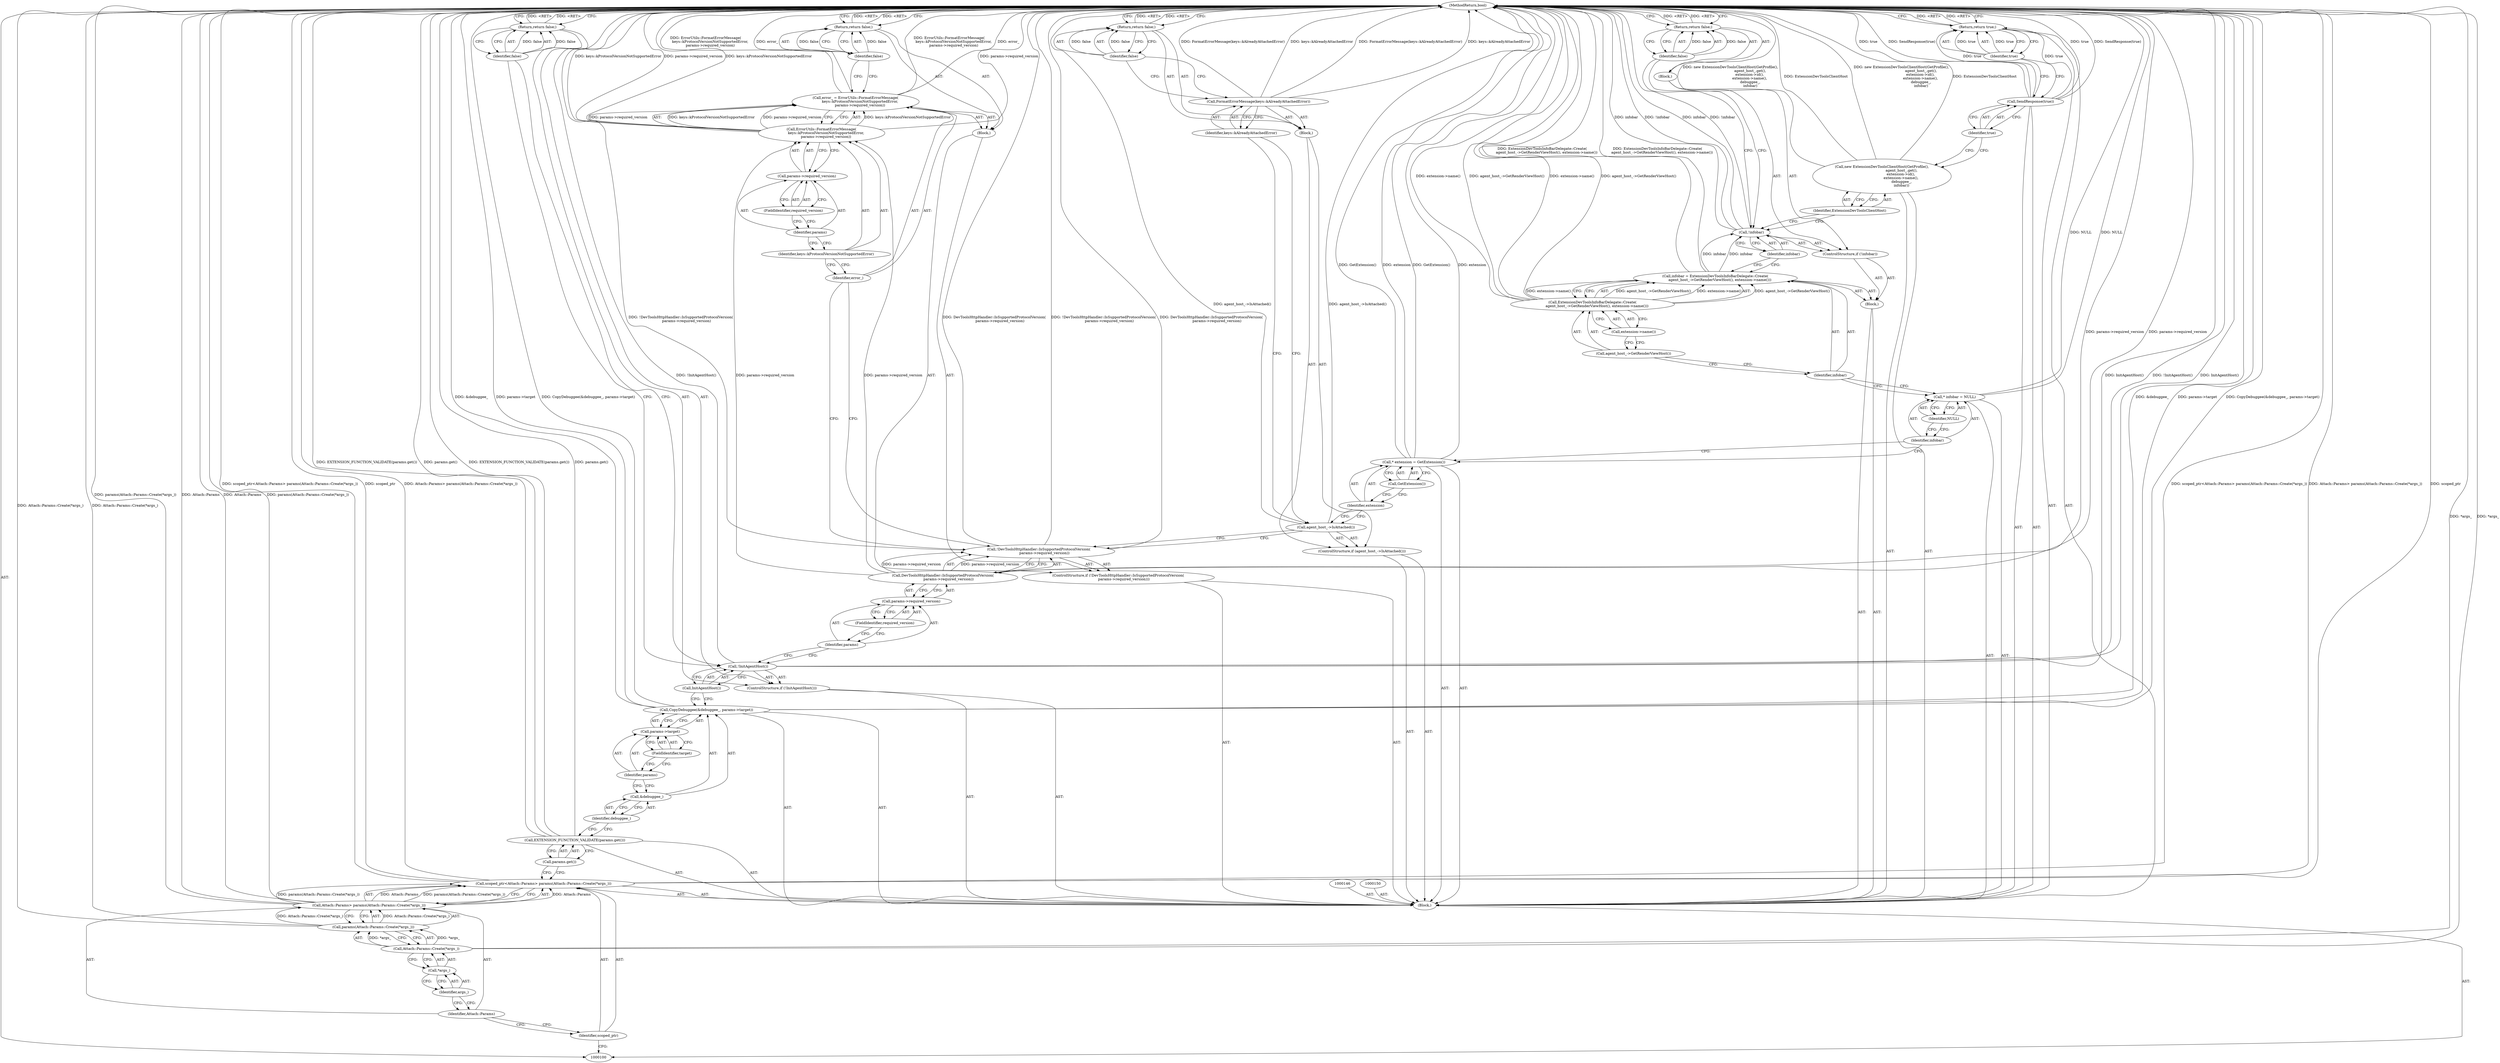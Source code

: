 digraph "0_Chrome_684a212a93141908bcc10f4bc57f3edb53d2d21f_0" {
"1000172" [label="(MethodReturn,bool)"];
"1000101" [label="(Block,)"];
"1000126" [label="(Call,params->required_version)"];
"1000127" [label="(Identifier,params)"];
"1000128" [label="(FieldIdentifier,required_version)"];
"1000129" [label="(Block,)"];
"1000132" [label="(Call,ErrorUtils::FormatErrorMessage(\n        keys::kProtocolVersionNotSupportedError,\n        params->required_version))"];
"1000130" [label="(Call,error_ = ErrorUtils::FormatErrorMessage(\n        keys::kProtocolVersionNotSupportedError,\n        params->required_version))"];
"1000131" [label="(Identifier,error_)"];
"1000133" [label="(Identifier,keys::kProtocolVersionNotSupportedError)"];
"1000136" [label="(FieldIdentifier,required_version)"];
"1000134" [label="(Call,params->required_version)"];
"1000135" [label="(Identifier,params)"];
"1000138" [label="(Identifier,false)"];
"1000137" [label="(Return,return false;)"];
"1000139" [label="(ControlStructure,if (agent_host_->IsAttached()))"];
"1000141" [label="(Block,)"];
"1000140" [label="(Call,agent_host_->IsAttached())"];
"1000143" [label="(Identifier,keys::kAlreadyAttachedError)"];
"1000142" [label="(Call,FormatErrorMessage(keys::kAlreadyAttachedError))"];
"1000145" [label="(Identifier,false)"];
"1000144" [label="(Return,return false;)"];
"1000104" [label="(Call,Attach::Params> params(Attach::Params::Create(*args_)))"];
"1000105" [label="(Identifier,Attach::Params)"];
"1000102" [label="(Call,scoped_ptr<Attach::Params> params(Attach::Params::Create(*args_)))"];
"1000103" [label="(Identifier,scoped_ptr)"];
"1000106" [label="(Call,params(Attach::Params::Create(*args_)))"];
"1000107" [label="(Call,Attach::Params::Create(*args_))"];
"1000108" [label="(Call,*args_)"];
"1000109" [label="(Identifier,args_)"];
"1000147" [label="(Call,* extension = GetExtension())"];
"1000148" [label="(Identifier,extension)"];
"1000149" [label="(Call,GetExtension())"];
"1000151" [label="(Call,* infobar = NULL)"];
"1000152" [label="(Identifier,infobar)"];
"1000153" [label="(Identifier,NULL)"];
"1000154" [label="(Block,)"];
"1000157" [label="(Call,ExtensionDevToolsInfoBarDelegate::Create(\n        agent_host_->GetRenderViewHost(), extension->name()))"];
"1000155" [label="(Call,infobar = ExtensionDevToolsInfoBarDelegate::Create(\n        agent_host_->GetRenderViewHost(), extension->name()))"];
"1000156" [label="(Identifier,infobar)"];
"1000159" [label="(Call,extension->name())"];
"1000158" [label="(Call,agent_host_->GetRenderViewHost())"];
"1000162" [label="(Identifier,infobar)"];
"1000163" [label="(Block,)"];
"1000160" [label="(ControlStructure,if (!infobar))"];
"1000161" [label="(Call,!infobar)"];
"1000110" [label="(Call,EXTENSION_FUNCTION_VALIDATE(params.get()))"];
"1000111" [label="(Call,params.get())"];
"1000165" [label="(Identifier,false)"];
"1000164" [label="(Return,return false;)"];
"1000166" [label="(Call,new ExtensionDevToolsClientHost(GetProfile(),\n                                   agent_host_.get(),\n                                  extension->id(),\n                                  extension->name(),\n                                   debuggee_,\n                                   infobar))"];
"1000167" [label="(Identifier,ExtensionDevToolsClientHost)"];
"1000169" [label="(Identifier,true)"];
"1000168" [label="(Call,SendResponse(true))"];
"1000170" [label="(Return,return true;)"];
"1000171" [label="(Identifier,true)"];
"1000113" [label="(Call,&debuggee_)"];
"1000114" [label="(Identifier,debuggee_)"];
"1000112" [label="(Call,CopyDebuggee(&debuggee_, params->target))"];
"1000115" [label="(Call,params->target)"];
"1000116" [label="(Identifier,params)"];
"1000117" [label="(FieldIdentifier,target)"];
"1000118" [label="(ControlStructure,if (!InitAgentHost()))"];
"1000119" [label="(Call,!InitAgentHost())"];
"1000120" [label="(Call,InitAgentHost())"];
"1000122" [label="(Identifier,false)"];
"1000121" [label="(Return,return false;)"];
"1000123" [label="(ControlStructure,if (!DevToolsHttpHandler::IsSupportedProtocolVersion(\n          params->required_version)))"];
"1000124" [label="(Call,!DevToolsHttpHandler::IsSupportedProtocolVersion(\n          params->required_version))"];
"1000125" [label="(Call,DevToolsHttpHandler::IsSupportedProtocolVersion(\n          params->required_version))"];
"1000172" -> "1000100"  [label="AST: "];
"1000172" -> "1000121"  [label="CFG: "];
"1000172" -> "1000137"  [label="CFG: "];
"1000172" -> "1000144"  [label="CFG: "];
"1000172" -> "1000164"  [label="CFG: "];
"1000172" -> "1000170"  [label="CFG: "];
"1000144" -> "1000172"  [label="DDG: <RET>"];
"1000121" -> "1000172"  [label="DDG: <RET>"];
"1000137" -> "1000172"  [label="DDG: <RET>"];
"1000157" -> "1000172"  [label="DDG: extension->name()"];
"1000157" -> "1000172"  [label="DDG: agent_host_->GetRenderViewHost()"];
"1000142" -> "1000172"  [label="DDG: FormatErrorMessage(keys::kAlreadyAttachedError)"];
"1000142" -> "1000172"  [label="DDG: keys::kAlreadyAttachedError"];
"1000124" -> "1000172"  [label="DDG: DevToolsHttpHandler::IsSupportedProtocolVersion(\n          params->required_version)"];
"1000124" -> "1000172"  [label="DDG: !DevToolsHttpHandler::IsSupportedProtocolVersion(\n          params->required_version)"];
"1000107" -> "1000172"  [label="DDG: *args_"];
"1000168" -> "1000172"  [label="DDG: true"];
"1000168" -> "1000172"  [label="DDG: SendResponse(true)"];
"1000155" -> "1000172"  [label="DDG: ExtensionDevToolsInfoBarDelegate::Create(\n        agent_host_->GetRenderViewHost(), extension->name())"];
"1000102" -> "1000172"  [label="DDG: Attach::Params> params(Attach::Params::Create(*args_))"];
"1000102" -> "1000172"  [label="DDG: scoped_ptr"];
"1000102" -> "1000172"  [label="DDG: scoped_ptr<Attach::Params> params(Attach::Params::Create(*args_))"];
"1000104" -> "1000172"  [label="DDG: Attach::Params"];
"1000104" -> "1000172"  [label="DDG: params(Attach::Params::Create(*args_))"];
"1000130" -> "1000172"  [label="DDG: ErrorUtils::FormatErrorMessage(\n        keys::kProtocolVersionNotSupportedError,\n        params->required_version)"];
"1000130" -> "1000172"  [label="DDG: error_"];
"1000112" -> "1000172"  [label="DDG: params->target"];
"1000112" -> "1000172"  [label="DDG: CopyDebuggee(&debuggee_, params->target)"];
"1000112" -> "1000172"  [label="DDG: &debuggee_"];
"1000151" -> "1000172"  [label="DDG: NULL"];
"1000119" -> "1000172"  [label="DDG: !InitAgentHost()"];
"1000119" -> "1000172"  [label="DDG: InitAgentHost()"];
"1000161" -> "1000172"  [label="DDG: infobar"];
"1000161" -> "1000172"  [label="DDG: !infobar"];
"1000125" -> "1000172"  [label="DDG: params->required_version"];
"1000106" -> "1000172"  [label="DDG: Attach::Params::Create(*args_)"];
"1000166" -> "1000172"  [label="DDG: new ExtensionDevToolsClientHost(GetProfile(),\n                                   agent_host_.get(),\n                                  extension->id(),\n                                  extension->name(),\n                                   debuggee_,\n                                   infobar)"];
"1000166" -> "1000172"  [label="DDG: ExtensionDevToolsClientHost"];
"1000140" -> "1000172"  [label="DDG: agent_host_->IsAttached()"];
"1000132" -> "1000172"  [label="DDG: params->required_version"];
"1000132" -> "1000172"  [label="DDG: keys::kProtocolVersionNotSupportedError"];
"1000147" -> "1000172"  [label="DDG: GetExtension()"];
"1000147" -> "1000172"  [label="DDG: extension"];
"1000110" -> "1000172"  [label="DDG: EXTENSION_FUNCTION_VALIDATE(params.get())"];
"1000110" -> "1000172"  [label="DDG: params.get()"];
"1000170" -> "1000172"  [label="DDG: <RET>"];
"1000164" -> "1000172"  [label="DDG: <RET>"];
"1000101" -> "1000100"  [label="AST: "];
"1000102" -> "1000101"  [label="AST: "];
"1000110" -> "1000101"  [label="AST: "];
"1000112" -> "1000101"  [label="AST: "];
"1000118" -> "1000101"  [label="AST: "];
"1000123" -> "1000101"  [label="AST: "];
"1000139" -> "1000101"  [label="AST: "];
"1000146" -> "1000101"  [label="AST: "];
"1000147" -> "1000101"  [label="AST: "];
"1000150" -> "1000101"  [label="AST: "];
"1000151" -> "1000101"  [label="AST: "];
"1000154" -> "1000101"  [label="AST: "];
"1000166" -> "1000101"  [label="AST: "];
"1000168" -> "1000101"  [label="AST: "];
"1000170" -> "1000101"  [label="AST: "];
"1000126" -> "1000125"  [label="AST: "];
"1000126" -> "1000128"  [label="CFG: "];
"1000127" -> "1000126"  [label="AST: "];
"1000128" -> "1000126"  [label="AST: "];
"1000125" -> "1000126"  [label="CFG: "];
"1000127" -> "1000126"  [label="AST: "];
"1000127" -> "1000119"  [label="CFG: "];
"1000128" -> "1000127"  [label="CFG: "];
"1000128" -> "1000126"  [label="AST: "];
"1000128" -> "1000127"  [label="CFG: "];
"1000126" -> "1000128"  [label="CFG: "];
"1000129" -> "1000123"  [label="AST: "];
"1000130" -> "1000129"  [label="AST: "];
"1000137" -> "1000129"  [label="AST: "];
"1000132" -> "1000130"  [label="AST: "];
"1000132" -> "1000134"  [label="CFG: "];
"1000133" -> "1000132"  [label="AST: "];
"1000134" -> "1000132"  [label="AST: "];
"1000130" -> "1000132"  [label="CFG: "];
"1000132" -> "1000172"  [label="DDG: params->required_version"];
"1000132" -> "1000172"  [label="DDG: keys::kProtocolVersionNotSupportedError"];
"1000132" -> "1000130"  [label="DDG: keys::kProtocolVersionNotSupportedError"];
"1000132" -> "1000130"  [label="DDG: params->required_version"];
"1000125" -> "1000132"  [label="DDG: params->required_version"];
"1000130" -> "1000129"  [label="AST: "];
"1000130" -> "1000132"  [label="CFG: "];
"1000131" -> "1000130"  [label="AST: "];
"1000132" -> "1000130"  [label="AST: "];
"1000138" -> "1000130"  [label="CFG: "];
"1000130" -> "1000172"  [label="DDG: ErrorUtils::FormatErrorMessage(\n        keys::kProtocolVersionNotSupportedError,\n        params->required_version)"];
"1000130" -> "1000172"  [label="DDG: error_"];
"1000132" -> "1000130"  [label="DDG: keys::kProtocolVersionNotSupportedError"];
"1000132" -> "1000130"  [label="DDG: params->required_version"];
"1000131" -> "1000130"  [label="AST: "];
"1000131" -> "1000124"  [label="CFG: "];
"1000133" -> "1000131"  [label="CFG: "];
"1000133" -> "1000132"  [label="AST: "];
"1000133" -> "1000131"  [label="CFG: "];
"1000135" -> "1000133"  [label="CFG: "];
"1000136" -> "1000134"  [label="AST: "];
"1000136" -> "1000135"  [label="CFG: "];
"1000134" -> "1000136"  [label="CFG: "];
"1000134" -> "1000132"  [label="AST: "];
"1000134" -> "1000136"  [label="CFG: "];
"1000135" -> "1000134"  [label="AST: "];
"1000136" -> "1000134"  [label="AST: "];
"1000132" -> "1000134"  [label="CFG: "];
"1000135" -> "1000134"  [label="AST: "];
"1000135" -> "1000133"  [label="CFG: "];
"1000136" -> "1000135"  [label="CFG: "];
"1000138" -> "1000137"  [label="AST: "];
"1000138" -> "1000130"  [label="CFG: "];
"1000137" -> "1000138"  [label="CFG: "];
"1000138" -> "1000137"  [label="DDG: false"];
"1000137" -> "1000129"  [label="AST: "];
"1000137" -> "1000138"  [label="CFG: "];
"1000138" -> "1000137"  [label="AST: "];
"1000172" -> "1000137"  [label="CFG: "];
"1000137" -> "1000172"  [label="DDG: <RET>"];
"1000138" -> "1000137"  [label="DDG: false"];
"1000139" -> "1000101"  [label="AST: "];
"1000140" -> "1000139"  [label="AST: "];
"1000141" -> "1000139"  [label="AST: "];
"1000141" -> "1000139"  [label="AST: "];
"1000142" -> "1000141"  [label="AST: "];
"1000144" -> "1000141"  [label="AST: "];
"1000140" -> "1000139"  [label="AST: "];
"1000140" -> "1000124"  [label="CFG: "];
"1000143" -> "1000140"  [label="CFG: "];
"1000148" -> "1000140"  [label="CFG: "];
"1000140" -> "1000172"  [label="DDG: agent_host_->IsAttached()"];
"1000143" -> "1000142"  [label="AST: "];
"1000143" -> "1000140"  [label="CFG: "];
"1000142" -> "1000143"  [label="CFG: "];
"1000142" -> "1000141"  [label="AST: "];
"1000142" -> "1000143"  [label="CFG: "];
"1000143" -> "1000142"  [label="AST: "];
"1000145" -> "1000142"  [label="CFG: "];
"1000142" -> "1000172"  [label="DDG: FormatErrorMessage(keys::kAlreadyAttachedError)"];
"1000142" -> "1000172"  [label="DDG: keys::kAlreadyAttachedError"];
"1000145" -> "1000144"  [label="AST: "];
"1000145" -> "1000142"  [label="CFG: "];
"1000144" -> "1000145"  [label="CFG: "];
"1000145" -> "1000144"  [label="DDG: false"];
"1000144" -> "1000141"  [label="AST: "];
"1000144" -> "1000145"  [label="CFG: "];
"1000145" -> "1000144"  [label="AST: "];
"1000172" -> "1000144"  [label="CFG: "];
"1000144" -> "1000172"  [label="DDG: <RET>"];
"1000145" -> "1000144"  [label="DDG: false"];
"1000104" -> "1000102"  [label="AST: "];
"1000104" -> "1000106"  [label="CFG: "];
"1000105" -> "1000104"  [label="AST: "];
"1000106" -> "1000104"  [label="AST: "];
"1000102" -> "1000104"  [label="CFG: "];
"1000104" -> "1000172"  [label="DDG: Attach::Params"];
"1000104" -> "1000172"  [label="DDG: params(Attach::Params::Create(*args_))"];
"1000104" -> "1000102"  [label="DDG: Attach::Params"];
"1000104" -> "1000102"  [label="DDG: params(Attach::Params::Create(*args_))"];
"1000106" -> "1000104"  [label="DDG: Attach::Params::Create(*args_)"];
"1000105" -> "1000104"  [label="AST: "];
"1000105" -> "1000103"  [label="CFG: "];
"1000109" -> "1000105"  [label="CFG: "];
"1000102" -> "1000101"  [label="AST: "];
"1000102" -> "1000104"  [label="CFG: "];
"1000103" -> "1000102"  [label="AST: "];
"1000104" -> "1000102"  [label="AST: "];
"1000111" -> "1000102"  [label="CFG: "];
"1000102" -> "1000172"  [label="DDG: Attach::Params> params(Attach::Params::Create(*args_))"];
"1000102" -> "1000172"  [label="DDG: scoped_ptr"];
"1000102" -> "1000172"  [label="DDG: scoped_ptr<Attach::Params> params(Attach::Params::Create(*args_))"];
"1000104" -> "1000102"  [label="DDG: Attach::Params"];
"1000104" -> "1000102"  [label="DDG: params(Attach::Params::Create(*args_))"];
"1000103" -> "1000102"  [label="AST: "];
"1000103" -> "1000100"  [label="CFG: "];
"1000105" -> "1000103"  [label="CFG: "];
"1000106" -> "1000104"  [label="AST: "];
"1000106" -> "1000107"  [label="CFG: "];
"1000107" -> "1000106"  [label="AST: "];
"1000104" -> "1000106"  [label="CFG: "];
"1000106" -> "1000172"  [label="DDG: Attach::Params::Create(*args_)"];
"1000106" -> "1000104"  [label="DDG: Attach::Params::Create(*args_)"];
"1000107" -> "1000106"  [label="DDG: *args_"];
"1000107" -> "1000106"  [label="AST: "];
"1000107" -> "1000108"  [label="CFG: "];
"1000108" -> "1000107"  [label="AST: "];
"1000106" -> "1000107"  [label="CFG: "];
"1000107" -> "1000172"  [label="DDG: *args_"];
"1000107" -> "1000106"  [label="DDG: *args_"];
"1000108" -> "1000107"  [label="AST: "];
"1000108" -> "1000109"  [label="CFG: "];
"1000109" -> "1000108"  [label="AST: "];
"1000107" -> "1000108"  [label="CFG: "];
"1000109" -> "1000108"  [label="AST: "];
"1000109" -> "1000105"  [label="CFG: "];
"1000108" -> "1000109"  [label="CFG: "];
"1000147" -> "1000101"  [label="AST: "];
"1000147" -> "1000149"  [label="CFG: "];
"1000148" -> "1000147"  [label="AST: "];
"1000149" -> "1000147"  [label="AST: "];
"1000152" -> "1000147"  [label="CFG: "];
"1000147" -> "1000172"  [label="DDG: GetExtension()"];
"1000147" -> "1000172"  [label="DDG: extension"];
"1000148" -> "1000147"  [label="AST: "];
"1000148" -> "1000140"  [label="CFG: "];
"1000149" -> "1000148"  [label="CFG: "];
"1000149" -> "1000147"  [label="AST: "];
"1000149" -> "1000148"  [label="CFG: "];
"1000147" -> "1000149"  [label="CFG: "];
"1000151" -> "1000101"  [label="AST: "];
"1000151" -> "1000153"  [label="CFG: "];
"1000152" -> "1000151"  [label="AST: "];
"1000153" -> "1000151"  [label="AST: "];
"1000156" -> "1000151"  [label="CFG: "];
"1000151" -> "1000172"  [label="DDG: NULL"];
"1000152" -> "1000151"  [label="AST: "];
"1000152" -> "1000147"  [label="CFG: "];
"1000153" -> "1000152"  [label="CFG: "];
"1000153" -> "1000151"  [label="AST: "];
"1000153" -> "1000152"  [label="CFG: "];
"1000151" -> "1000153"  [label="CFG: "];
"1000154" -> "1000101"  [label="AST: "];
"1000155" -> "1000154"  [label="AST: "];
"1000160" -> "1000154"  [label="AST: "];
"1000157" -> "1000155"  [label="AST: "];
"1000157" -> "1000159"  [label="CFG: "];
"1000158" -> "1000157"  [label="AST: "];
"1000159" -> "1000157"  [label="AST: "];
"1000155" -> "1000157"  [label="CFG: "];
"1000157" -> "1000172"  [label="DDG: extension->name()"];
"1000157" -> "1000172"  [label="DDG: agent_host_->GetRenderViewHost()"];
"1000157" -> "1000155"  [label="DDG: agent_host_->GetRenderViewHost()"];
"1000157" -> "1000155"  [label="DDG: extension->name()"];
"1000155" -> "1000154"  [label="AST: "];
"1000155" -> "1000157"  [label="CFG: "];
"1000156" -> "1000155"  [label="AST: "];
"1000157" -> "1000155"  [label="AST: "];
"1000162" -> "1000155"  [label="CFG: "];
"1000155" -> "1000172"  [label="DDG: ExtensionDevToolsInfoBarDelegate::Create(\n        agent_host_->GetRenderViewHost(), extension->name())"];
"1000157" -> "1000155"  [label="DDG: agent_host_->GetRenderViewHost()"];
"1000157" -> "1000155"  [label="DDG: extension->name()"];
"1000155" -> "1000161"  [label="DDG: infobar"];
"1000156" -> "1000155"  [label="AST: "];
"1000156" -> "1000151"  [label="CFG: "];
"1000158" -> "1000156"  [label="CFG: "];
"1000159" -> "1000157"  [label="AST: "];
"1000159" -> "1000158"  [label="CFG: "];
"1000157" -> "1000159"  [label="CFG: "];
"1000158" -> "1000157"  [label="AST: "];
"1000158" -> "1000156"  [label="CFG: "];
"1000159" -> "1000158"  [label="CFG: "];
"1000162" -> "1000161"  [label="AST: "];
"1000162" -> "1000155"  [label="CFG: "];
"1000161" -> "1000162"  [label="CFG: "];
"1000163" -> "1000160"  [label="AST: "];
"1000164" -> "1000163"  [label="AST: "];
"1000160" -> "1000154"  [label="AST: "];
"1000161" -> "1000160"  [label="AST: "];
"1000163" -> "1000160"  [label="AST: "];
"1000161" -> "1000160"  [label="AST: "];
"1000161" -> "1000162"  [label="CFG: "];
"1000162" -> "1000161"  [label="AST: "];
"1000165" -> "1000161"  [label="CFG: "];
"1000167" -> "1000161"  [label="CFG: "];
"1000161" -> "1000172"  [label="DDG: infobar"];
"1000161" -> "1000172"  [label="DDG: !infobar"];
"1000155" -> "1000161"  [label="DDG: infobar"];
"1000110" -> "1000101"  [label="AST: "];
"1000110" -> "1000111"  [label="CFG: "];
"1000111" -> "1000110"  [label="AST: "];
"1000114" -> "1000110"  [label="CFG: "];
"1000110" -> "1000172"  [label="DDG: EXTENSION_FUNCTION_VALIDATE(params.get())"];
"1000110" -> "1000172"  [label="DDG: params.get()"];
"1000111" -> "1000110"  [label="AST: "];
"1000111" -> "1000102"  [label="CFG: "];
"1000110" -> "1000111"  [label="CFG: "];
"1000165" -> "1000164"  [label="AST: "];
"1000165" -> "1000161"  [label="CFG: "];
"1000164" -> "1000165"  [label="CFG: "];
"1000165" -> "1000164"  [label="DDG: false"];
"1000164" -> "1000163"  [label="AST: "];
"1000164" -> "1000165"  [label="CFG: "];
"1000165" -> "1000164"  [label="AST: "];
"1000172" -> "1000164"  [label="CFG: "];
"1000164" -> "1000172"  [label="DDG: <RET>"];
"1000165" -> "1000164"  [label="DDG: false"];
"1000166" -> "1000101"  [label="AST: "];
"1000166" -> "1000167"  [label="CFG: "];
"1000167" -> "1000166"  [label="AST: "];
"1000169" -> "1000166"  [label="CFG: "];
"1000166" -> "1000172"  [label="DDG: new ExtensionDevToolsClientHost(GetProfile(),\n                                   agent_host_.get(),\n                                  extension->id(),\n                                  extension->name(),\n                                   debuggee_,\n                                   infobar)"];
"1000166" -> "1000172"  [label="DDG: ExtensionDevToolsClientHost"];
"1000167" -> "1000166"  [label="AST: "];
"1000167" -> "1000161"  [label="CFG: "];
"1000166" -> "1000167"  [label="CFG: "];
"1000169" -> "1000168"  [label="AST: "];
"1000169" -> "1000166"  [label="CFG: "];
"1000168" -> "1000169"  [label="CFG: "];
"1000168" -> "1000101"  [label="AST: "];
"1000168" -> "1000169"  [label="CFG: "];
"1000169" -> "1000168"  [label="AST: "];
"1000171" -> "1000168"  [label="CFG: "];
"1000168" -> "1000172"  [label="DDG: true"];
"1000168" -> "1000172"  [label="DDG: SendResponse(true)"];
"1000168" -> "1000170"  [label="DDG: true"];
"1000170" -> "1000101"  [label="AST: "];
"1000170" -> "1000171"  [label="CFG: "];
"1000171" -> "1000170"  [label="AST: "];
"1000172" -> "1000170"  [label="CFG: "];
"1000170" -> "1000172"  [label="DDG: <RET>"];
"1000171" -> "1000170"  [label="DDG: true"];
"1000168" -> "1000170"  [label="DDG: true"];
"1000171" -> "1000170"  [label="AST: "];
"1000171" -> "1000168"  [label="CFG: "];
"1000170" -> "1000171"  [label="CFG: "];
"1000171" -> "1000170"  [label="DDG: true"];
"1000113" -> "1000112"  [label="AST: "];
"1000113" -> "1000114"  [label="CFG: "];
"1000114" -> "1000113"  [label="AST: "];
"1000116" -> "1000113"  [label="CFG: "];
"1000114" -> "1000113"  [label="AST: "];
"1000114" -> "1000110"  [label="CFG: "];
"1000113" -> "1000114"  [label="CFG: "];
"1000112" -> "1000101"  [label="AST: "];
"1000112" -> "1000115"  [label="CFG: "];
"1000113" -> "1000112"  [label="AST: "];
"1000115" -> "1000112"  [label="AST: "];
"1000120" -> "1000112"  [label="CFG: "];
"1000112" -> "1000172"  [label="DDG: params->target"];
"1000112" -> "1000172"  [label="DDG: CopyDebuggee(&debuggee_, params->target)"];
"1000112" -> "1000172"  [label="DDG: &debuggee_"];
"1000115" -> "1000112"  [label="AST: "];
"1000115" -> "1000117"  [label="CFG: "];
"1000116" -> "1000115"  [label="AST: "];
"1000117" -> "1000115"  [label="AST: "];
"1000112" -> "1000115"  [label="CFG: "];
"1000116" -> "1000115"  [label="AST: "];
"1000116" -> "1000113"  [label="CFG: "];
"1000117" -> "1000116"  [label="CFG: "];
"1000117" -> "1000115"  [label="AST: "];
"1000117" -> "1000116"  [label="CFG: "];
"1000115" -> "1000117"  [label="CFG: "];
"1000118" -> "1000101"  [label="AST: "];
"1000119" -> "1000118"  [label="AST: "];
"1000121" -> "1000118"  [label="AST: "];
"1000119" -> "1000118"  [label="AST: "];
"1000119" -> "1000120"  [label="CFG: "];
"1000120" -> "1000119"  [label="AST: "];
"1000122" -> "1000119"  [label="CFG: "];
"1000127" -> "1000119"  [label="CFG: "];
"1000119" -> "1000172"  [label="DDG: !InitAgentHost()"];
"1000119" -> "1000172"  [label="DDG: InitAgentHost()"];
"1000120" -> "1000119"  [label="AST: "];
"1000120" -> "1000112"  [label="CFG: "];
"1000119" -> "1000120"  [label="CFG: "];
"1000122" -> "1000121"  [label="AST: "];
"1000122" -> "1000119"  [label="CFG: "];
"1000121" -> "1000122"  [label="CFG: "];
"1000122" -> "1000121"  [label="DDG: false"];
"1000121" -> "1000118"  [label="AST: "];
"1000121" -> "1000122"  [label="CFG: "];
"1000122" -> "1000121"  [label="AST: "];
"1000172" -> "1000121"  [label="CFG: "];
"1000121" -> "1000172"  [label="DDG: <RET>"];
"1000122" -> "1000121"  [label="DDG: false"];
"1000123" -> "1000101"  [label="AST: "];
"1000124" -> "1000123"  [label="AST: "];
"1000129" -> "1000123"  [label="AST: "];
"1000124" -> "1000123"  [label="AST: "];
"1000124" -> "1000125"  [label="CFG: "];
"1000125" -> "1000124"  [label="AST: "];
"1000131" -> "1000124"  [label="CFG: "];
"1000140" -> "1000124"  [label="CFG: "];
"1000124" -> "1000172"  [label="DDG: DevToolsHttpHandler::IsSupportedProtocolVersion(\n          params->required_version)"];
"1000124" -> "1000172"  [label="DDG: !DevToolsHttpHandler::IsSupportedProtocolVersion(\n          params->required_version)"];
"1000125" -> "1000124"  [label="DDG: params->required_version"];
"1000125" -> "1000124"  [label="AST: "];
"1000125" -> "1000126"  [label="CFG: "];
"1000126" -> "1000125"  [label="AST: "];
"1000124" -> "1000125"  [label="CFG: "];
"1000125" -> "1000172"  [label="DDG: params->required_version"];
"1000125" -> "1000124"  [label="DDG: params->required_version"];
"1000125" -> "1000132"  [label="DDG: params->required_version"];
}
